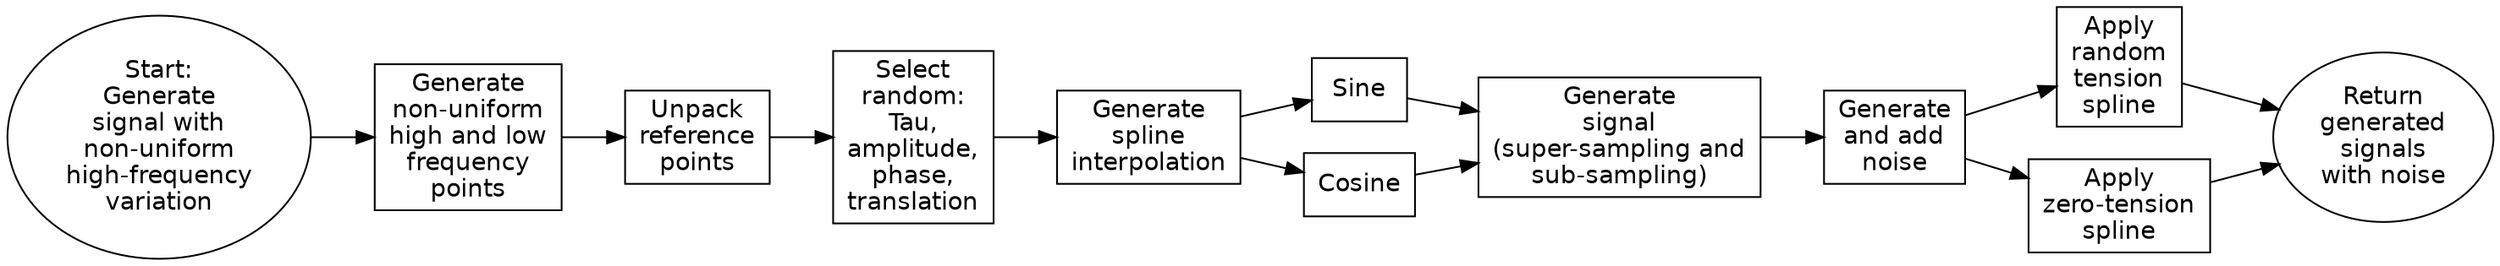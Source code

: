 digraph generate_signal_with_nu_high_frequency {
    rankdir=LR; // Layout horizontal from left to right
    node [shape=box, fontname="Helvetica", fontsize=14]; // Standard node style

    // Start node
    Start [label="Start:\nGenerate\nsignal with\nnon-uniform\nhigh-frequency\nvariation", shape=ellipse];

    // Step 1: Generate non-uniform high and low frequency points
    A1 [label="Generate\nnon-uniform\nhigh and low\nfrequency\npoints"];

    // Step 2: Unpack reference points
    B1 [label="Unpack\nreference\npoints"];

    // Step 3: Select random parameters
    C1 [label="Select\nrandom:\nTau,\namplitude,\nphase,\ntranslation"];

    // Step 4: Generate spline interpolation based on frequency points
    D1 [label="Generate\nspline\ninterpolation"];

    // Decision: Select between sine or cosine
    F1 [label="Sine"];
    F2 [label="Cosine"];

    // Step 6: Generate signal with super-sampling and sub-sampling
    G1 [label="Generate\nsignal\n(super-sampling and\nsub-sampling)"];

    // Step 7: Generate noise to add to the signal
    H1 [label="Generate\nand add\nnoise"];

    // Decision to apply spline with or without tension
    I1 [label="Apply\nrandom\ntension\nspline"];
    I2 [label="Apply\nzero-tension\nspline"];

    // End node
    End [label="Return\ngenerated\nsignals\nwith noise", shape=ellipse];

    // Connections
    Start -> A1;
    A1 -> B1;
    B1 -> C1;
    C1 -> D1;
    D1 -> F1;
    D1 -> F2;
    F1 -> G1;
    F2 -> G1;
    G1 -> H1;
    H1 -> I1;
    H1 -> I2;
    I1 -> End;
    I2 -> End;
}

